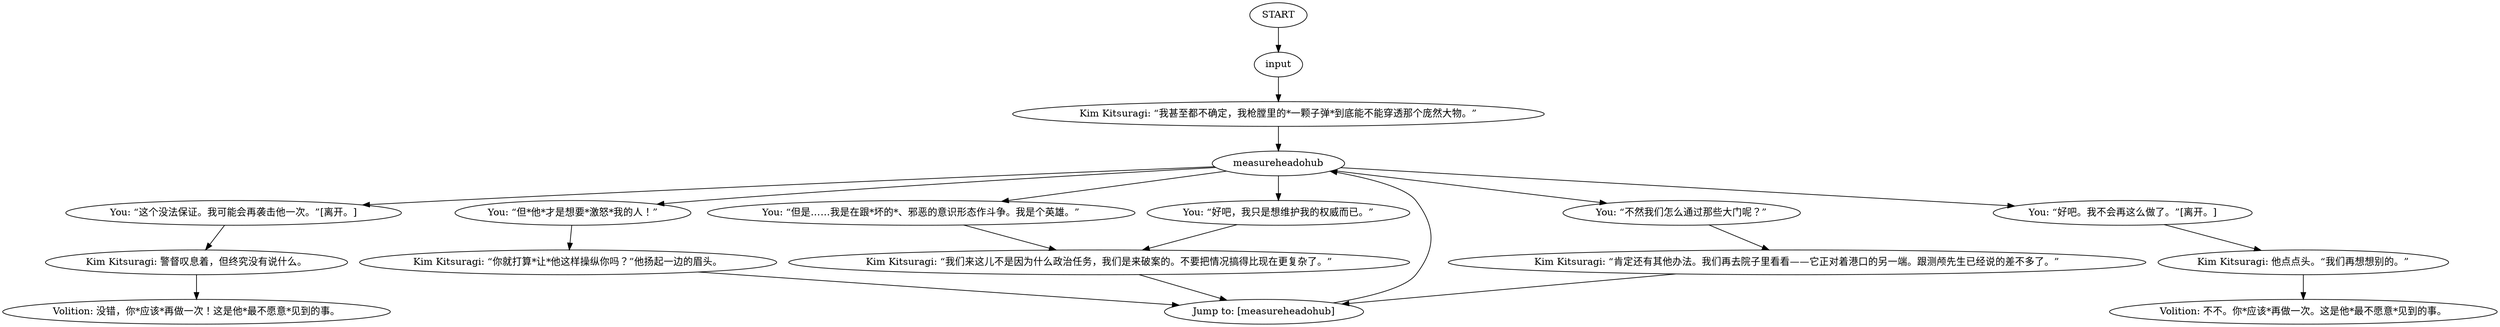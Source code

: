 # KIM SWITCH / FIGHT FAILURE
# Kim's reaction to You trying to punch Measurehead and failing at it.
# ==================================================
digraph G {
	  0 [label="START"];
	  1 [label="input"];
	  2 [label="measureheadohub"];
	  3 [label="Kim Kitsuragi: “肯定还有其他办法。我们再去院子里看看——它正对着港口的另一端。跟测颅先生已经说的差不多了。”"];
	  4 [label="Volition: 不不。你*应该*再做一次。这是他*最不愿意*见到的事。"];
	  5 [label="Kim Kitsuragi: 警督叹息着，但终究没有说什么。"];
	  6 [label="You: “好吧，我只是想维护我的权威而已。”"];
	  7 [label="Jump to: [measureheadohub]"];
	  8 [label="Kim Kitsuragi: “我们来这儿不是因为什么政治任务，我们是来破案的。不要把情况搞得比现在更复杂了。”"];
	  10 [label="You: “这个没法保证。我可能会再袭击他一次。”[离开。]"];
	  11 [label="Kim Kitsuragi: 他点点头。“我们再想想别的。”"];
	  12 [label="Kim Kitsuragi: “我甚至都不确定，我枪膛里的*一颗子弹*到底能不能穿透那个庞然大物。”"];
	  13 [label="Kim Kitsuragi: “你就打算*让*他这样操纵你吗？”他扬起一边的眉头。"];
	  14 [label="You: “不然我们怎么通过那些大门呢？”"];
	  15 [label="Volition: 没错，你*应该*再做一次！这是他*最不愿意*见到的事。"];
	  16 [label="You: “但*他*才是想要*激怒*我的人！”"];
	  17 [label="You: “好吧。我不会再这么做了。”[离开。]"];
	  18 [label="You: “但是……我是在跟*坏的*、邪恶的意识形态作斗争。我是个英雄。”"];
	  0 -> 1
	  1 -> 12
	  2 -> 6
	  2 -> 10
	  2 -> 14
	  2 -> 16
	  2 -> 17
	  2 -> 18
	  3 -> 7
	  5 -> 15
	  6 -> 8
	  7 -> 2
	  8 -> 7
	  10 -> 5
	  11 -> 4
	  12 -> 2
	  13 -> 7
	  14 -> 3
	  16 -> 13
	  17 -> 11
	  18 -> 8
}

